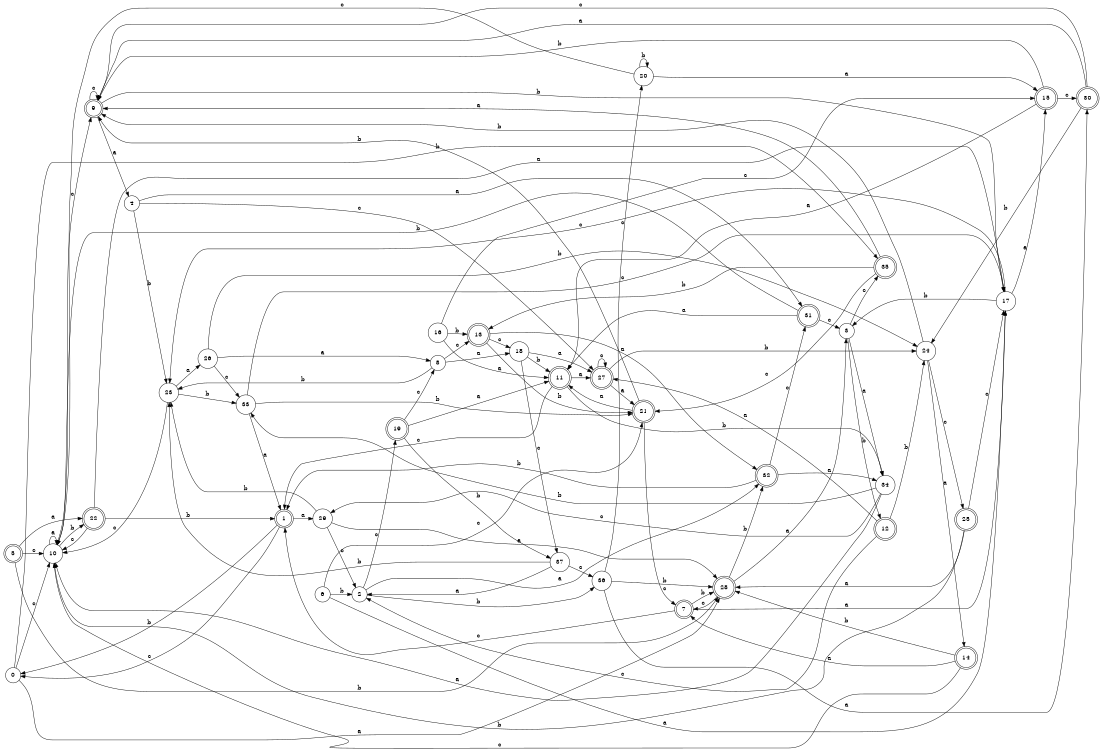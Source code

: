 digraph n31_1 {
__start0 [label="" shape="none"];

rankdir=LR;
size="8,5";

s0 [style="filled", color="black", fillcolor="white" shape="circle", label="0"];
s1 [style="rounded,filled", color="black", fillcolor="white" shape="doublecircle", label="1"];
s2 [style="filled", color="black", fillcolor="white" shape="circle", label="2"];
s3 [style="filled", color="black", fillcolor="white" shape="circle", label="3"];
s4 [style="filled", color="black", fillcolor="white" shape="circle", label="4"];
s5 [style="rounded,filled", color="black", fillcolor="white" shape="doublecircle", label="5"];
s6 [style="filled", color="black", fillcolor="white" shape="circle", label="6"];
s7 [style="rounded,filled", color="black", fillcolor="white" shape="doublecircle", label="7"];
s8 [style="filled", color="black", fillcolor="white" shape="circle", label="8"];
s9 [style="rounded,filled", color="black", fillcolor="white" shape="doublecircle", label="9"];
s10 [style="filled", color="black", fillcolor="white" shape="circle", label="10"];
s11 [style="rounded,filled", color="black", fillcolor="white" shape="doublecircle", label="11"];
s12 [style="rounded,filled", color="black", fillcolor="white" shape="doublecircle", label="12"];
s13 [style="rounded,filled", color="black", fillcolor="white" shape="doublecircle", label="13"];
s14 [style="rounded,filled", color="black", fillcolor="white" shape="doublecircle", label="14"];
s15 [style="rounded,filled", color="black", fillcolor="white" shape="doublecircle", label="15"];
s16 [style="filled", color="black", fillcolor="white" shape="circle", label="16"];
s17 [style="filled", color="black", fillcolor="white" shape="circle", label="17"];
s18 [style="filled", color="black", fillcolor="white" shape="circle", label="18"];
s19 [style="rounded,filled", color="black", fillcolor="white" shape="doublecircle", label="19"];
s20 [style="filled", color="black", fillcolor="white" shape="circle", label="20"];
s21 [style="rounded,filled", color="black", fillcolor="white" shape="doublecircle", label="21"];
s22 [style="rounded,filled", color="black", fillcolor="white" shape="doublecircle", label="22"];
s23 [style="filled", color="black", fillcolor="white" shape="circle", label="23"];
s24 [style="filled", color="black", fillcolor="white" shape="circle", label="24"];
s25 [style="rounded,filled", color="black", fillcolor="white" shape="doublecircle", label="25"];
s26 [style="filled", color="black", fillcolor="white" shape="circle", label="26"];
s27 [style="rounded,filled", color="black", fillcolor="white" shape="doublecircle", label="27"];
s28 [style="rounded,filled", color="black", fillcolor="white" shape="doublecircle", label="28"];
s29 [style="filled", color="black", fillcolor="white" shape="circle", label="29"];
s30 [style="rounded,filled", color="black", fillcolor="white" shape="doublecircle", label="30"];
s31 [style="rounded,filled", color="black", fillcolor="white" shape="doublecircle", label="31"];
s32 [style="rounded,filled", color="black", fillcolor="white" shape="doublecircle", label="32"];
s33 [style="filled", color="black", fillcolor="white" shape="circle", label="33"];
s34 [style="filled", color="black", fillcolor="white" shape="circle", label="34"];
s35 [style="rounded,filled", color="black", fillcolor="white" shape="doublecircle", label="35"];
s36 [style="filled", color="black", fillcolor="white" shape="circle", label="36"];
s37 [style="filled", color="black", fillcolor="white" shape="circle", label="37"];
s0 -> s28 [label="a"];
s0 -> s35 [label="b"];
s0 -> s10 [label="c"];
s1 -> s29 [label="a"];
s1 -> s0 [label="b"];
s1 -> s0 [label="c"];
s2 -> s32 [label="a"];
s2 -> s36 [label="b"];
s2 -> s19 [label="c"];
s3 -> s34 [label="a"];
s3 -> s12 [label="b"];
s3 -> s35 [label="c"];
s4 -> s31 [label="a"];
s4 -> s23 [label="b"];
s4 -> s27 [label="c"];
s5 -> s22 [label="a"];
s5 -> s28 [label="b"];
s5 -> s10 [label="c"];
s6 -> s17 [label="a"];
s6 -> s2 [label="b"];
s6 -> s21 [label="c"];
s7 -> s17 [label="a"];
s7 -> s28 [label="b"];
s7 -> s1 [label="c"];
s8 -> s18 [label="a"];
s8 -> s23 [label="b"];
s8 -> s13 [label="c"];
s9 -> s4 [label="a"];
s9 -> s17 [label="b"];
s9 -> s9 [label="c"];
s10 -> s10 [label="a"];
s10 -> s22 [label="b"];
s10 -> s9 [label="c"];
s11 -> s27 [label="a"];
s11 -> s34 [label="b"];
s11 -> s1 [label="c"];
s12 -> s27 [label="a"];
s12 -> s24 [label="b"];
s12 -> s2 [label="c"];
s13 -> s32 [label="a"];
s13 -> s21 [label="b"];
s13 -> s18 [label="c"];
s14 -> s7 [label="a"];
s14 -> s28 [label="b"];
s14 -> s10 [label="c"];
s15 -> s11 [label="a"];
s15 -> s9 [label="b"];
s15 -> s30 [label="c"];
s16 -> s11 [label="a"];
s16 -> s13 [label="b"];
s16 -> s15 [label="c"];
s17 -> s15 [label="a"];
s17 -> s3 [label="b"];
s17 -> s23 [label="c"];
s18 -> s27 [label="a"];
s18 -> s11 [label="b"];
s18 -> s37 [label="c"];
s19 -> s11 [label="a"];
s19 -> s37 [label="b"];
s19 -> s8 [label="c"];
s20 -> s15 [label="a"];
s20 -> s20 [label="b"];
s20 -> s10 [label="c"];
s21 -> s11 [label="a"];
s21 -> s9 [label="b"];
s21 -> s7 [label="c"];
s22 -> s17 [label="a"];
s22 -> s1 [label="b"];
s22 -> s10 [label="c"];
s23 -> s26 [label="a"];
s23 -> s33 [label="b"];
s23 -> s10 [label="c"];
s24 -> s14 [label="a"];
s24 -> s9 [label="b"];
s24 -> s25 [label="c"];
s25 -> s28 [label="a"];
s25 -> s10 [label="b"];
s25 -> s17 [label="c"];
s26 -> s8 [label="a"];
s26 -> s24 [label="b"];
s26 -> s33 [label="c"];
s27 -> s21 [label="a"];
s27 -> s24 [label="b"];
s27 -> s27 [label="c"];
s28 -> s3 [label="a"];
s28 -> s32 [label="b"];
s28 -> s7 [label="c"];
s29 -> s28 [label="a"];
s29 -> s23 [label="b"];
s29 -> s2 [label="c"];
s30 -> s9 [label="a"];
s30 -> s24 [label="b"];
s30 -> s9 [label="c"];
s31 -> s11 [label="a"];
s31 -> s10 [label="b"];
s31 -> s3 [label="c"];
s32 -> s34 [label="a"];
s32 -> s1 [label="b"];
s32 -> s31 [label="c"];
s33 -> s1 [label="a"];
s33 -> s21 [label="b"];
s33 -> s17 [label="c"];
s34 -> s10 [label="a"];
s34 -> s33 [label="b"];
s34 -> s29 [label="c"];
s35 -> s9 [label="a"];
s35 -> s13 [label="b"];
s35 -> s21 [label="c"];
s36 -> s30 [label="a"];
s36 -> s28 [label="b"];
s36 -> s20 [label="c"];
s37 -> s2 [label="a"];
s37 -> s23 [label="b"];
s37 -> s36 [label="c"];

}
